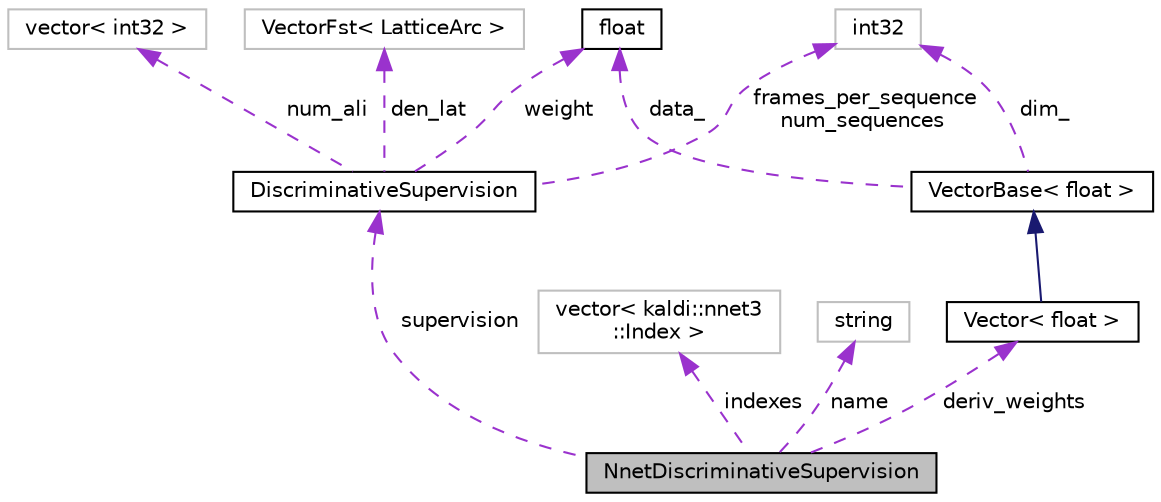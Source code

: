 digraph "NnetDiscriminativeSupervision"
{
  edge [fontname="Helvetica",fontsize="10",labelfontname="Helvetica",labelfontsize="10"];
  node [fontname="Helvetica",fontsize="10",shape=record];
  Node1 [label="NnetDiscriminativeSupervision",height=0.2,width=0.4,color="black", fillcolor="grey75", style="filled", fontcolor="black"];
  Node2 -> Node1 [dir="back",color="darkorchid3",fontsize="10",style="dashed",label=" supervision" ,fontname="Helvetica"];
  Node2 [label="DiscriminativeSupervision",height=0.2,width=0.4,color="black", fillcolor="white", style="filled",URL="$structkaldi_1_1discriminative_1_1DiscriminativeSupervision.html"];
  Node3 -> Node2 [dir="back",color="darkorchid3",fontsize="10",style="dashed",label=" weight" ,fontname="Helvetica"];
  Node3 [label="float",height=0.2,width=0.4,color="black", fillcolor="white", style="filled",URL="$classfloat.html"];
  Node4 -> Node2 [dir="back",color="darkorchid3",fontsize="10",style="dashed",label=" num_ali" ,fontname="Helvetica"];
  Node4 [label="vector\< int32 \>",height=0.2,width=0.4,color="grey75", fillcolor="white", style="filled"];
  Node5 -> Node2 [dir="back",color="darkorchid3",fontsize="10",style="dashed",label=" den_lat" ,fontname="Helvetica"];
  Node5 [label="VectorFst\< LatticeArc \>",height=0.2,width=0.4,color="grey75", fillcolor="white", style="filled"];
  Node6 -> Node2 [dir="back",color="darkorchid3",fontsize="10",style="dashed",label=" frames_per_sequence\nnum_sequences" ,fontname="Helvetica"];
  Node6 [label="int32",height=0.2,width=0.4,color="grey75", fillcolor="white", style="filled"];
  Node7 -> Node1 [dir="back",color="darkorchid3",fontsize="10",style="dashed",label=" indexes" ,fontname="Helvetica"];
  Node7 [label="vector\< kaldi::nnet3\l::Index \>",height=0.2,width=0.4,color="grey75", fillcolor="white", style="filled"];
  Node8 -> Node1 [dir="back",color="darkorchid3",fontsize="10",style="dashed",label=" name" ,fontname="Helvetica"];
  Node8 [label="string",height=0.2,width=0.4,color="grey75", fillcolor="white", style="filled"];
  Node9 -> Node1 [dir="back",color="darkorchid3",fontsize="10",style="dashed",label=" deriv_weights" ,fontname="Helvetica"];
  Node9 [label="Vector\< float \>",height=0.2,width=0.4,color="black", fillcolor="white", style="filled",URL="$classkaldi_1_1Vector.html"];
  Node10 -> Node9 [dir="back",color="midnightblue",fontsize="10",style="solid",fontname="Helvetica"];
  Node10 [label="VectorBase\< float \>",height=0.2,width=0.4,color="black", fillcolor="white", style="filled",URL="$classkaldi_1_1VectorBase.html"];
  Node3 -> Node10 [dir="back",color="darkorchid3",fontsize="10",style="dashed",label=" data_" ,fontname="Helvetica"];
  Node6 -> Node10 [dir="back",color="darkorchid3",fontsize="10",style="dashed",label=" dim_" ,fontname="Helvetica"];
}
